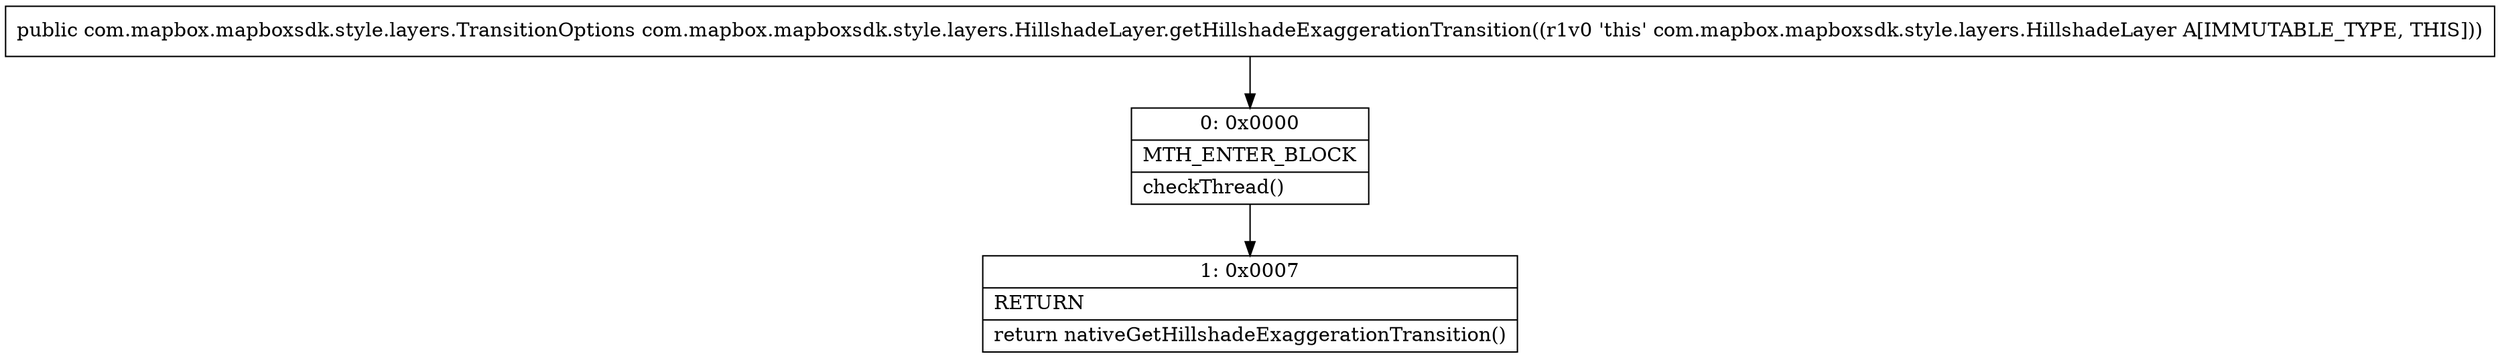 digraph "CFG forcom.mapbox.mapboxsdk.style.layers.HillshadeLayer.getHillshadeExaggerationTransition()Lcom\/mapbox\/mapboxsdk\/style\/layers\/TransitionOptions;" {
Node_0 [shape=record,label="{0\:\ 0x0000|MTH_ENTER_BLOCK\l|checkThread()\l}"];
Node_1 [shape=record,label="{1\:\ 0x0007|RETURN\l|return nativeGetHillshadeExaggerationTransition()\l}"];
MethodNode[shape=record,label="{public com.mapbox.mapboxsdk.style.layers.TransitionOptions com.mapbox.mapboxsdk.style.layers.HillshadeLayer.getHillshadeExaggerationTransition((r1v0 'this' com.mapbox.mapboxsdk.style.layers.HillshadeLayer A[IMMUTABLE_TYPE, THIS])) }"];
MethodNode -> Node_0;
Node_0 -> Node_1;
}

